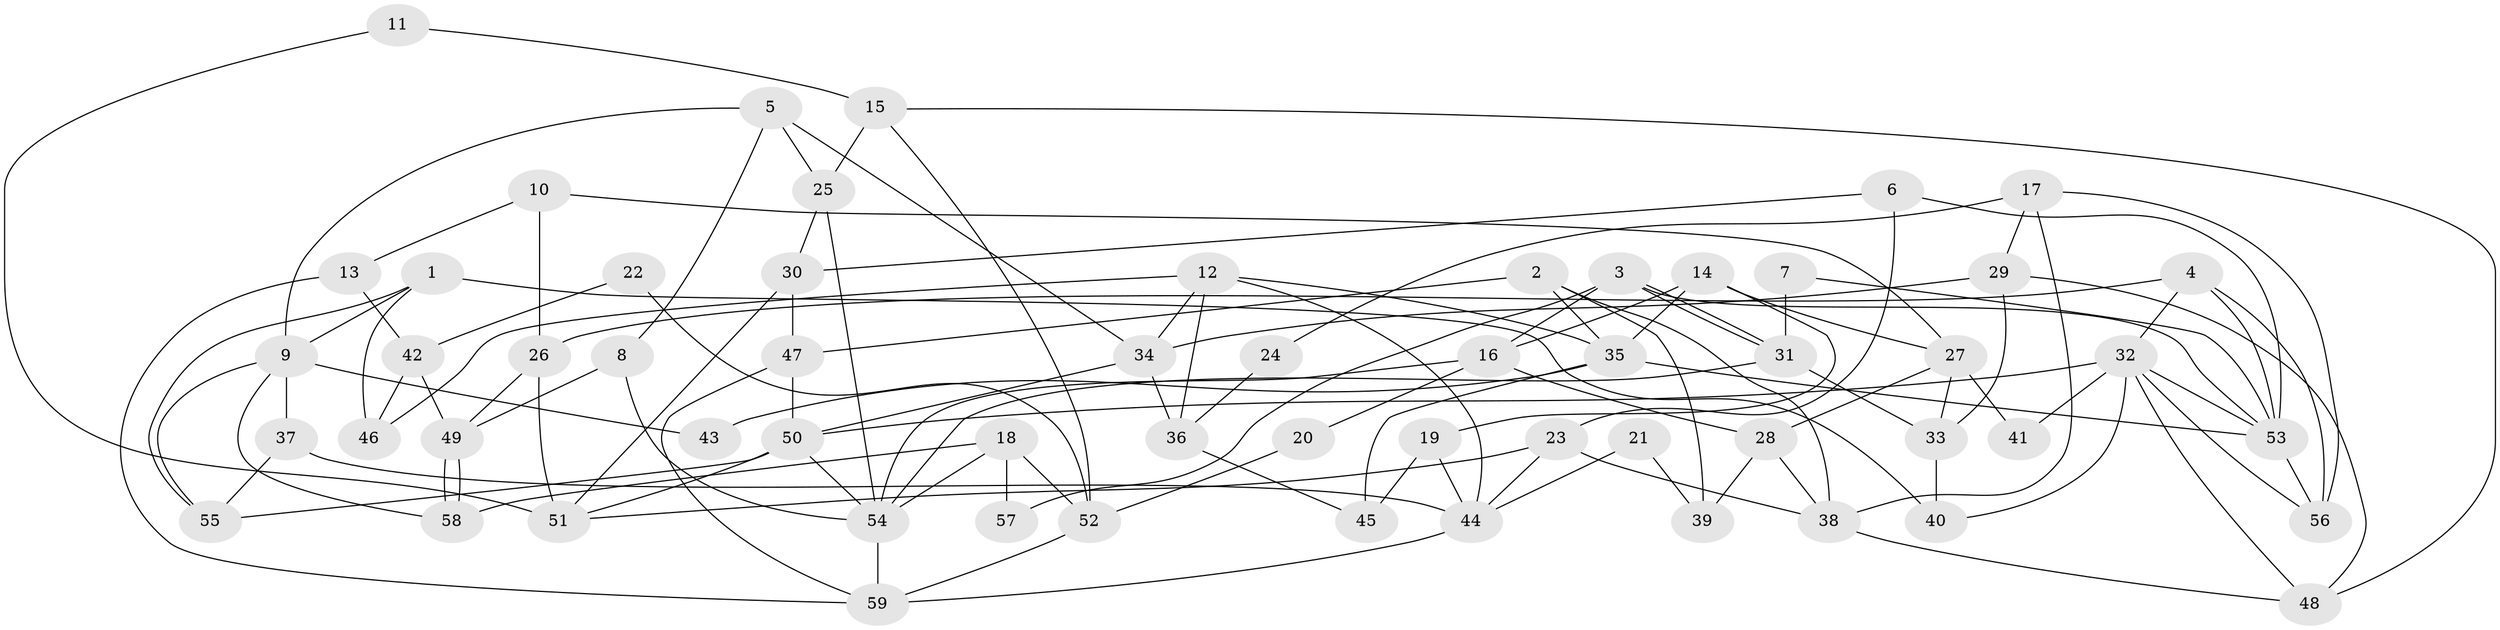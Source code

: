 // Generated by graph-tools (version 1.1) at 2025/51/03/09/25 04:51:47]
// undirected, 59 vertices, 118 edges
graph export_dot {
graph [start="1"]
  node [color=gray90,style=filled];
  1;
  2;
  3;
  4;
  5;
  6;
  7;
  8;
  9;
  10;
  11;
  12;
  13;
  14;
  15;
  16;
  17;
  18;
  19;
  20;
  21;
  22;
  23;
  24;
  25;
  26;
  27;
  28;
  29;
  30;
  31;
  32;
  33;
  34;
  35;
  36;
  37;
  38;
  39;
  40;
  41;
  42;
  43;
  44;
  45;
  46;
  47;
  48;
  49;
  50;
  51;
  52;
  53;
  54;
  55;
  56;
  57;
  58;
  59;
  1 -- 9;
  1 -- 55;
  1 -- 40;
  1 -- 46;
  2 -- 38;
  2 -- 35;
  2 -- 39;
  2 -- 47;
  3 -- 53;
  3 -- 31;
  3 -- 31;
  3 -- 16;
  3 -- 57;
  4 -- 53;
  4 -- 26;
  4 -- 32;
  4 -- 56;
  5 -- 34;
  5 -- 25;
  5 -- 8;
  5 -- 9;
  6 -- 23;
  6 -- 30;
  6 -- 53;
  7 -- 53;
  7 -- 31;
  8 -- 54;
  8 -- 49;
  9 -- 37;
  9 -- 43;
  9 -- 55;
  9 -- 58;
  10 -- 26;
  10 -- 27;
  10 -- 13;
  11 -- 15;
  11 -- 51;
  12 -- 44;
  12 -- 46;
  12 -- 34;
  12 -- 35;
  12 -- 36;
  13 -- 59;
  13 -- 42;
  14 -- 35;
  14 -- 16;
  14 -- 19;
  14 -- 27;
  15 -- 48;
  15 -- 52;
  15 -- 25;
  16 -- 28;
  16 -- 20;
  16 -- 54;
  17 -- 29;
  17 -- 56;
  17 -- 24;
  17 -- 38;
  18 -- 54;
  18 -- 58;
  18 -- 52;
  18 -- 57;
  19 -- 45;
  19 -- 44;
  20 -- 52;
  21 -- 39;
  21 -- 44;
  22 -- 42;
  22 -- 52;
  23 -- 44;
  23 -- 38;
  23 -- 51;
  24 -- 36;
  25 -- 54;
  25 -- 30;
  26 -- 49;
  26 -- 51;
  27 -- 33;
  27 -- 28;
  27 -- 41;
  28 -- 38;
  28 -- 39;
  29 -- 34;
  29 -- 33;
  29 -- 48;
  30 -- 51;
  30 -- 47;
  31 -- 54;
  31 -- 33;
  32 -- 56;
  32 -- 40;
  32 -- 41;
  32 -- 48;
  32 -- 50;
  32 -- 53;
  33 -- 40;
  34 -- 50;
  34 -- 36;
  35 -- 53;
  35 -- 43;
  35 -- 45;
  36 -- 45;
  37 -- 55;
  37 -- 44;
  38 -- 48;
  42 -- 49;
  42 -- 46;
  44 -- 59;
  47 -- 50;
  47 -- 59;
  49 -- 58;
  49 -- 58;
  50 -- 51;
  50 -- 54;
  50 -- 55;
  52 -- 59;
  53 -- 56;
  54 -- 59;
}
